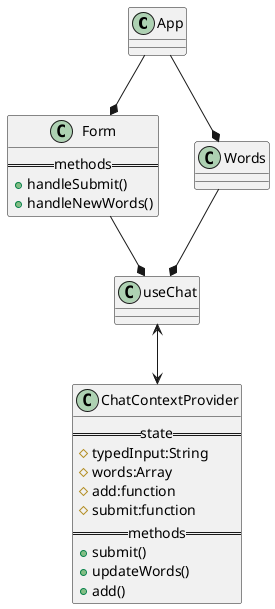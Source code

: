 @startuml lab-32

class App{
}

class Form{
  ==methods==
  +handleSubmit()
  +handleNewWords()
}

class Words{
}

class useChat{
}


class ChatContextProvider {
  ==state==
  # typedInput:String
  # words:Array
  # add:function
  # submit:function
  ==methods==
  +submit()
  +updateWords()
  +add()
}


App --* Form
App --* Words
Words --* useChat
Form --* useChat
useChat <--> ChatContextProvider

@enduml
